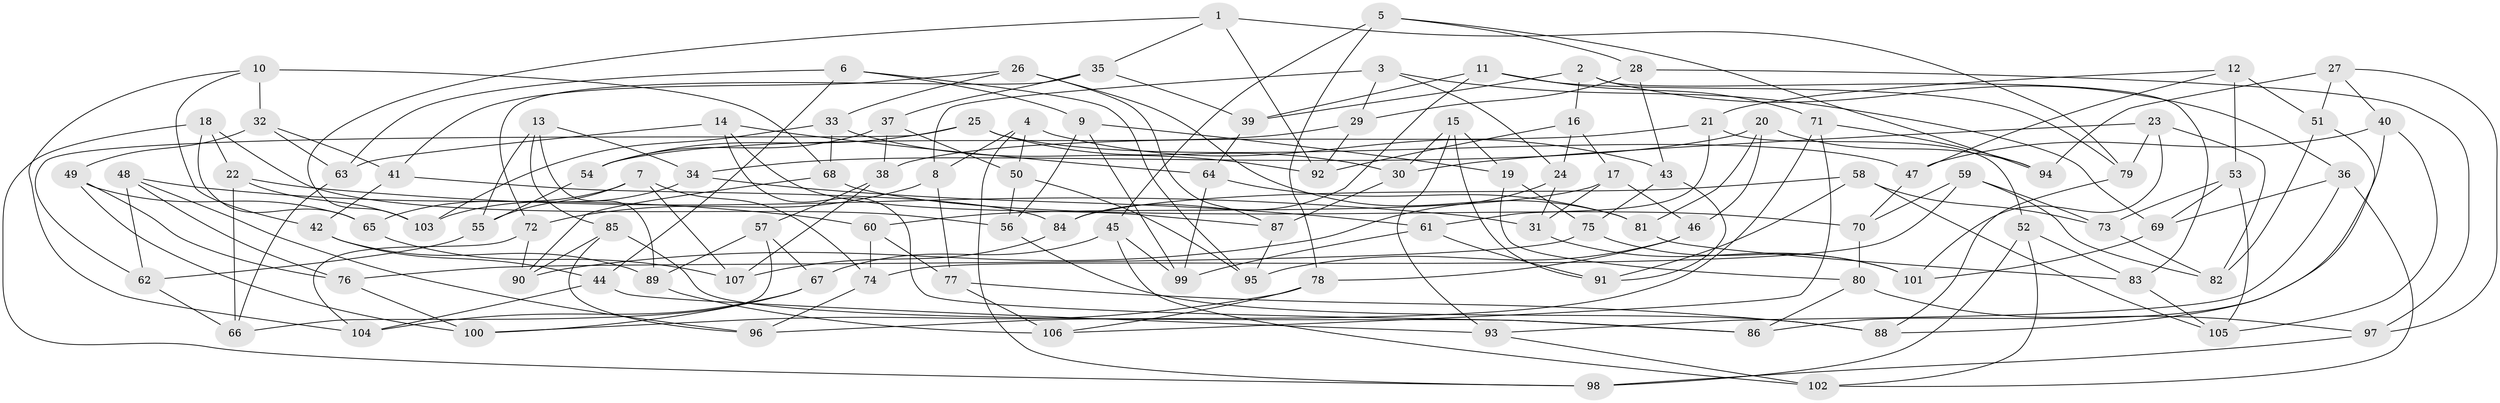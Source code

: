 // coarse degree distribution, {7: 0.09302325581395349, 6: 0.4418604651162791, 4: 0.09302325581395349, 5: 0.18604651162790697, 8: 0.09302325581395349, 9: 0.09302325581395349}
// Generated by graph-tools (version 1.1) at 2025/38/03/04/25 23:38:18]
// undirected, 107 vertices, 214 edges
graph export_dot {
  node [color=gray90,style=filled];
  1;
  2;
  3;
  4;
  5;
  6;
  7;
  8;
  9;
  10;
  11;
  12;
  13;
  14;
  15;
  16;
  17;
  18;
  19;
  20;
  21;
  22;
  23;
  24;
  25;
  26;
  27;
  28;
  29;
  30;
  31;
  32;
  33;
  34;
  35;
  36;
  37;
  38;
  39;
  40;
  41;
  42;
  43;
  44;
  45;
  46;
  47;
  48;
  49;
  50;
  51;
  52;
  53;
  54;
  55;
  56;
  57;
  58;
  59;
  60;
  61;
  62;
  63;
  64;
  65;
  66;
  67;
  68;
  69;
  70;
  71;
  72;
  73;
  74;
  75;
  76;
  77;
  78;
  79;
  80;
  81;
  82;
  83;
  84;
  85;
  86;
  87;
  88;
  89;
  90;
  91;
  92;
  93;
  94;
  95;
  96;
  97;
  98;
  99;
  100;
  101;
  102;
  103;
  104;
  105;
  106;
  107;
  1 -- 35;
  1 -- 92;
  1 -- 103;
  1 -- 79;
  2 -- 83;
  2 -- 16;
  2 -- 39;
  2 -- 36;
  3 -- 8;
  3 -- 24;
  3 -- 69;
  3 -- 29;
  4 -- 50;
  4 -- 98;
  4 -- 8;
  4 -- 43;
  5 -- 28;
  5 -- 78;
  5 -- 45;
  5 -- 94;
  6 -- 44;
  6 -- 95;
  6 -- 63;
  6 -- 9;
  7 -- 55;
  7 -- 65;
  7 -- 107;
  7 -- 74;
  8 -- 77;
  8 -- 72;
  9 -- 99;
  9 -- 56;
  9 -- 19;
  10 -- 32;
  10 -- 42;
  10 -- 104;
  10 -- 68;
  11 -- 84;
  11 -- 39;
  11 -- 79;
  11 -- 71;
  12 -- 53;
  12 -- 51;
  12 -- 21;
  12 -- 47;
  13 -- 89;
  13 -- 55;
  13 -- 85;
  13 -- 34;
  14 -- 87;
  14 -- 63;
  14 -- 64;
  14 -- 86;
  15 -- 19;
  15 -- 30;
  15 -- 91;
  15 -- 93;
  16 -- 17;
  16 -- 92;
  16 -- 24;
  17 -- 60;
  17 -- 31;
  17 -- 46;
  18 -- 22;
  18 -- 98;
  18 -- 56;
  18 -- 65;
  19 -- 75;
  19 -- 80;
  20 -- 34;
  20 -- 46;
  20 -- 94;
  20 -- 81;
  21 -- 52;
  21 -- 61;
  21 -- 38;
  22 -- 31;
  22 -- 66;
  22 -- 103;
  23 -- 101;
  23 -- 30;
  23 -- 79;
  23 -- 82;
  24 -- 90;
  24 -- 31;
  25 -- 62;
  25 -- 54;
  25 -- 47;
  25 -- 30;
  26 -- 33;
  26 -- 41;
  26 -- 87;
  26 -- 81;
  27 -- 97;
  27 -- 94;
  27 -- 51;
  27 -- 40;
  28 -- 97;
  28 -- 29;
  28 -- 43;
  29 -- 54;
  29 -- 92;
  30 -- 87;
  31 -- 101;
  32 -- 63;
  32 -- 49;
  32 -- 41;
  33 -- 92;
  33 -- 68;
  33 -- 103;
  34 -- 61;
  34 -- 103;
  35 -- 37;
  35 -- 39;
  35 -- 72;
  36 -- 102;
  36 -- 93;
  36 -- 69;
  37 -- 50;
  37 -- 38;
  37 -- 54;
  38 -- 107;
  38 -- 57;
  39 -- 64;
  40 -- 86;
  40 -- 47;
  40 -- 105;
  41 -- 42;
  41 -- 84;
  42 -- 89;
  42 -- 44;
  43 -- 91;
  43 -- 75;
  44 -- 93;
  44 -- 104;
  45 -- 67;
  45 -- 102;
  45 -- 99;
  46 -- 95;
  46 -- 78;
  47 -- 70;
  48 -- 76;
  48 -- 62;
  48 -- 60;
  48 -- 96;
  49 -- 65;
  49 -- 100;
  49 -- 76;
  50 -- 56;
  50 -- 95;
  51 -- 88;
  51 -- 82;
  52 -- 83;
  52 -- 102;
  52 -- 98;
  53 -- 69;
  53 -- 105;
  53 -- 73;
  54 -- 55;
  55 -- 62;
  56 -- 88;
  57 -- 66;
  57 -- 67;
  57 -- 89;
  58 -- 105;
  58 -- 73;
  58 -- 84;
  58 -- 91;
  59 -- 70;
  59 -- 73;
  59 -- 82;
  59 -- 74;
  60 -- 77;
  60 -- 74;
  61 -- 91;
  61 -- 99;
  62 -- 66;
  63 -- 66;
  64 -- 99;
  64 -- 81;
  65 -- 107;
  67 -- 104;
  67 -- 100;
  68 -- 70;
  68 -- 90;
  69 -- 101;
  70 -- 80;
  71 -- 106;
  71 -- 96;
  71 -- 94;
  72 -- 104;
  72 -- 90;
  73 -- 82;
  74 -- 96;
  75 -- 101;
  75 -- 76;
  76 -- 100;
  77 -- 88;
  77 -- 106;
  78 -- 106;
  78 -- 100;
  79 -- 88;
  80 -- 97;
  80 -- 86;
  81 -- 83;
  83 -- 105;
  84 -- 107;
  85 -- 90;
  85 -- 86;
  85 -- 96;
  87 -- 95;
  89 -- 106;
  93 -- 102;
  97 -- 98;
}
